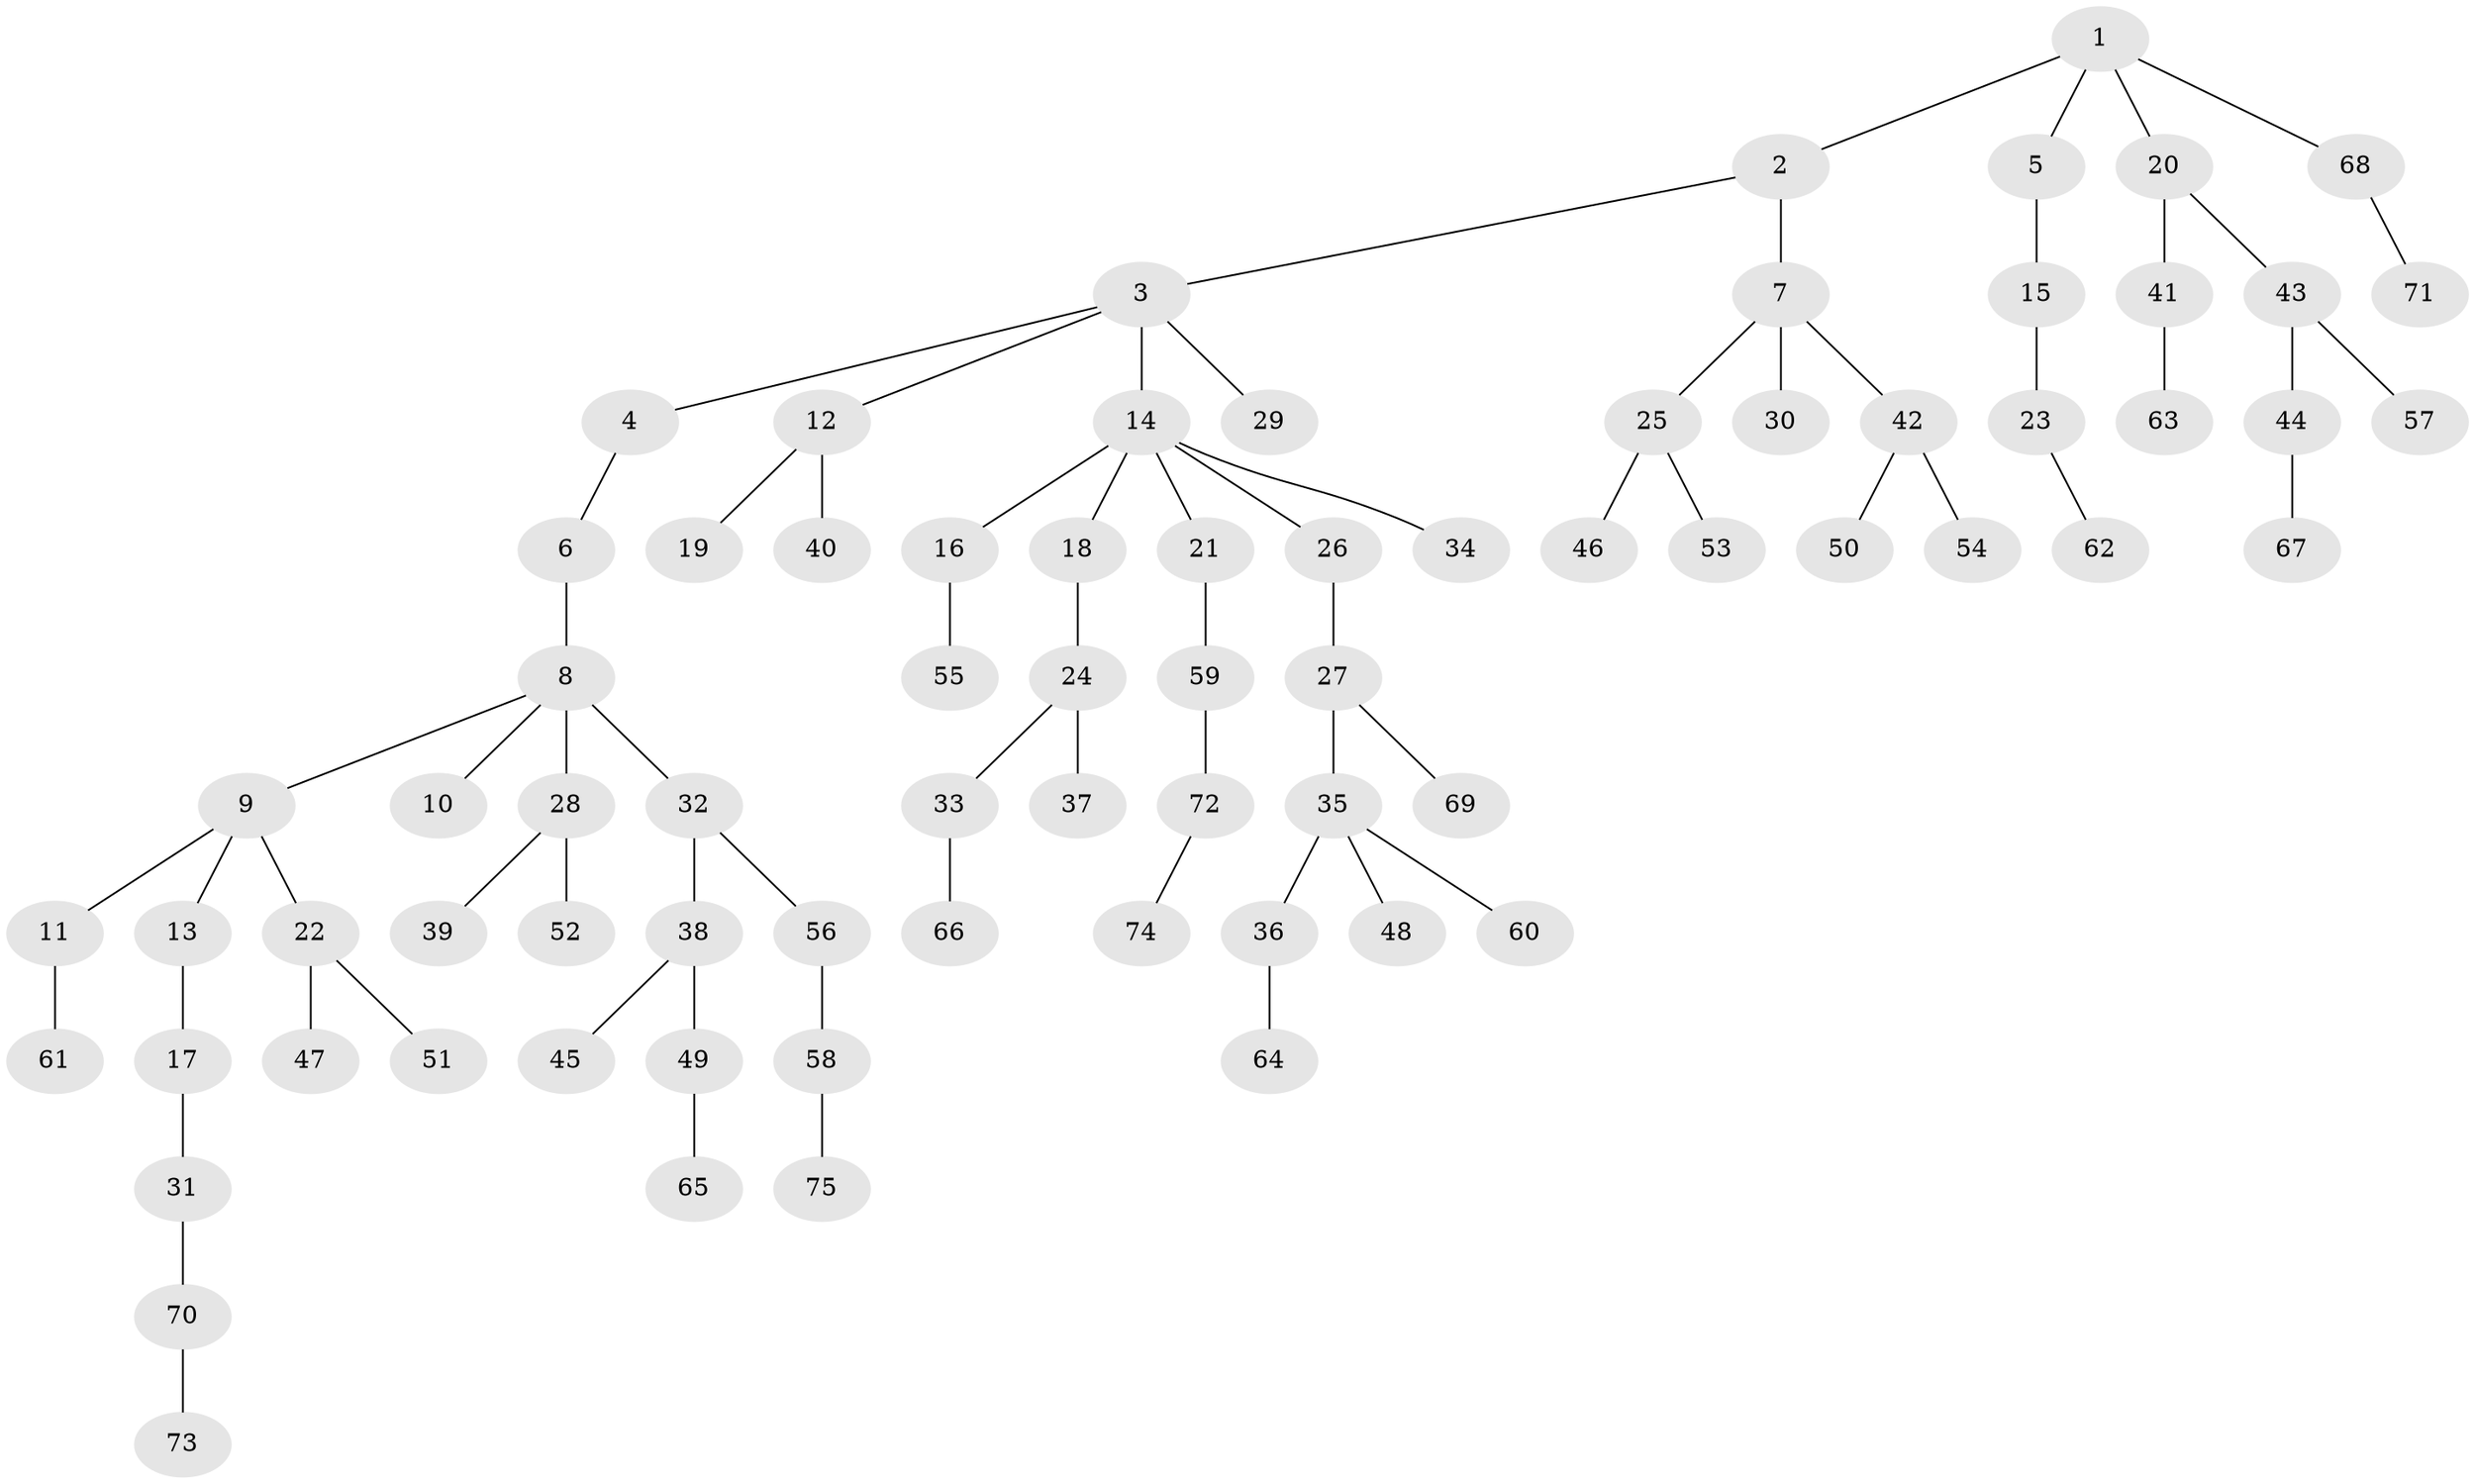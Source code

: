 // coarse degree distribution, {4: 0.0392156862745098, 5: 0.058823529411764705, 2: 0.21568627450980393, 6: 0.0392156862745098, 1: 0.5490196078431373, 3: 0.09803921568627451}
// Generated by graph-tools (version 1.1) at 2025/52/02/27/25 19:52:12]
// undirected, 75 vertices, 74 edges
graph export_dot {
graph [start="1"]
  node [color=gray90,style=filled];
  1;
  2;
  3;
  4;
  5;
  6;
  7;
  8;
  9;
  10;
  11;
  12;
  13;
  14;
  15;
  16;
  17;
  18;
  19;
  20;
  21;
  22;
  23;
  24;
  25;
  26;
  27;
  28;
  29;
  30;
  31;
  32;
  33;
  34;
  35;
  36;
  37;
  38;
  39;
  40;
  41;
  42;
  43;
  44;
  45;
  46;
  47;
  48;
  49;
  50;
  51;
  52;
  53;
  54;
  55;
  56;
  57;
  58;
  59;
  60;
  61;
  62;
  63;
  64;
  65;
  66;
  67;
  68;
  69;
  70;
  71;
  72;
  73;
  74;
  75;
  1 -- 2;
  1 -- 5;
  1 -- 20;
  1 -- 68;
  2 -- 3;
  2 -- 7;
  3 -- 4;
  3 -- 12;
  3 -- 14;
  3 -- 29;
  4 -- 6;
  5 -- 15;
  6 -- 8;
  7 -- 25;
  7 -- 30;
  7 -- 42;
  8 -- 9;
  8 -- 10;
  8 -- 28;
  8 -- 32;
  9 -- 11;
  9 -- 13;
  9 -- 22;
  11 -- 61;
  12 -- 19;
  12 -- 40;
  13 -- 17;
  14 -- 16;
  14 -- 18;
  14 -- 21;
  14 -- 26;
  14 -- 34;
  15 -- 23;
  16 -- 55;
  17 -- 31;
  18 -- 24;
  20 -- 41;
  20 -- 43;
  21 -- 59;
  22 -- 47;
  22 -- 51;
  23 -- 62;
  24 -- 33;
  24 -- 37;
  25 -- 46;
  25 -- 53;
  26 -- 27;
  27 -- 35;
  27 -- 69;
  28 -- 39;
  28 -- 52;
  31 -- 70;
  32 -- 38;
  32 -- 56;
  33 -- 66;
  35 -- 36;
  35 -- 48;
  35 -- 60;
  36 -- 64;
  38 -- 45;
  38 -- 49;
  41 -- 63;
  42 -- 50;
  42 -- 54;
  43 -- 44;
  43 -- 57;
  44 -- 67;
  49 -- 65;
  56 -- 58;
  58 -- 75;
  59 -- 72;
  68 -- 71;
  70 -- 73;
  72 -- 74;
}
